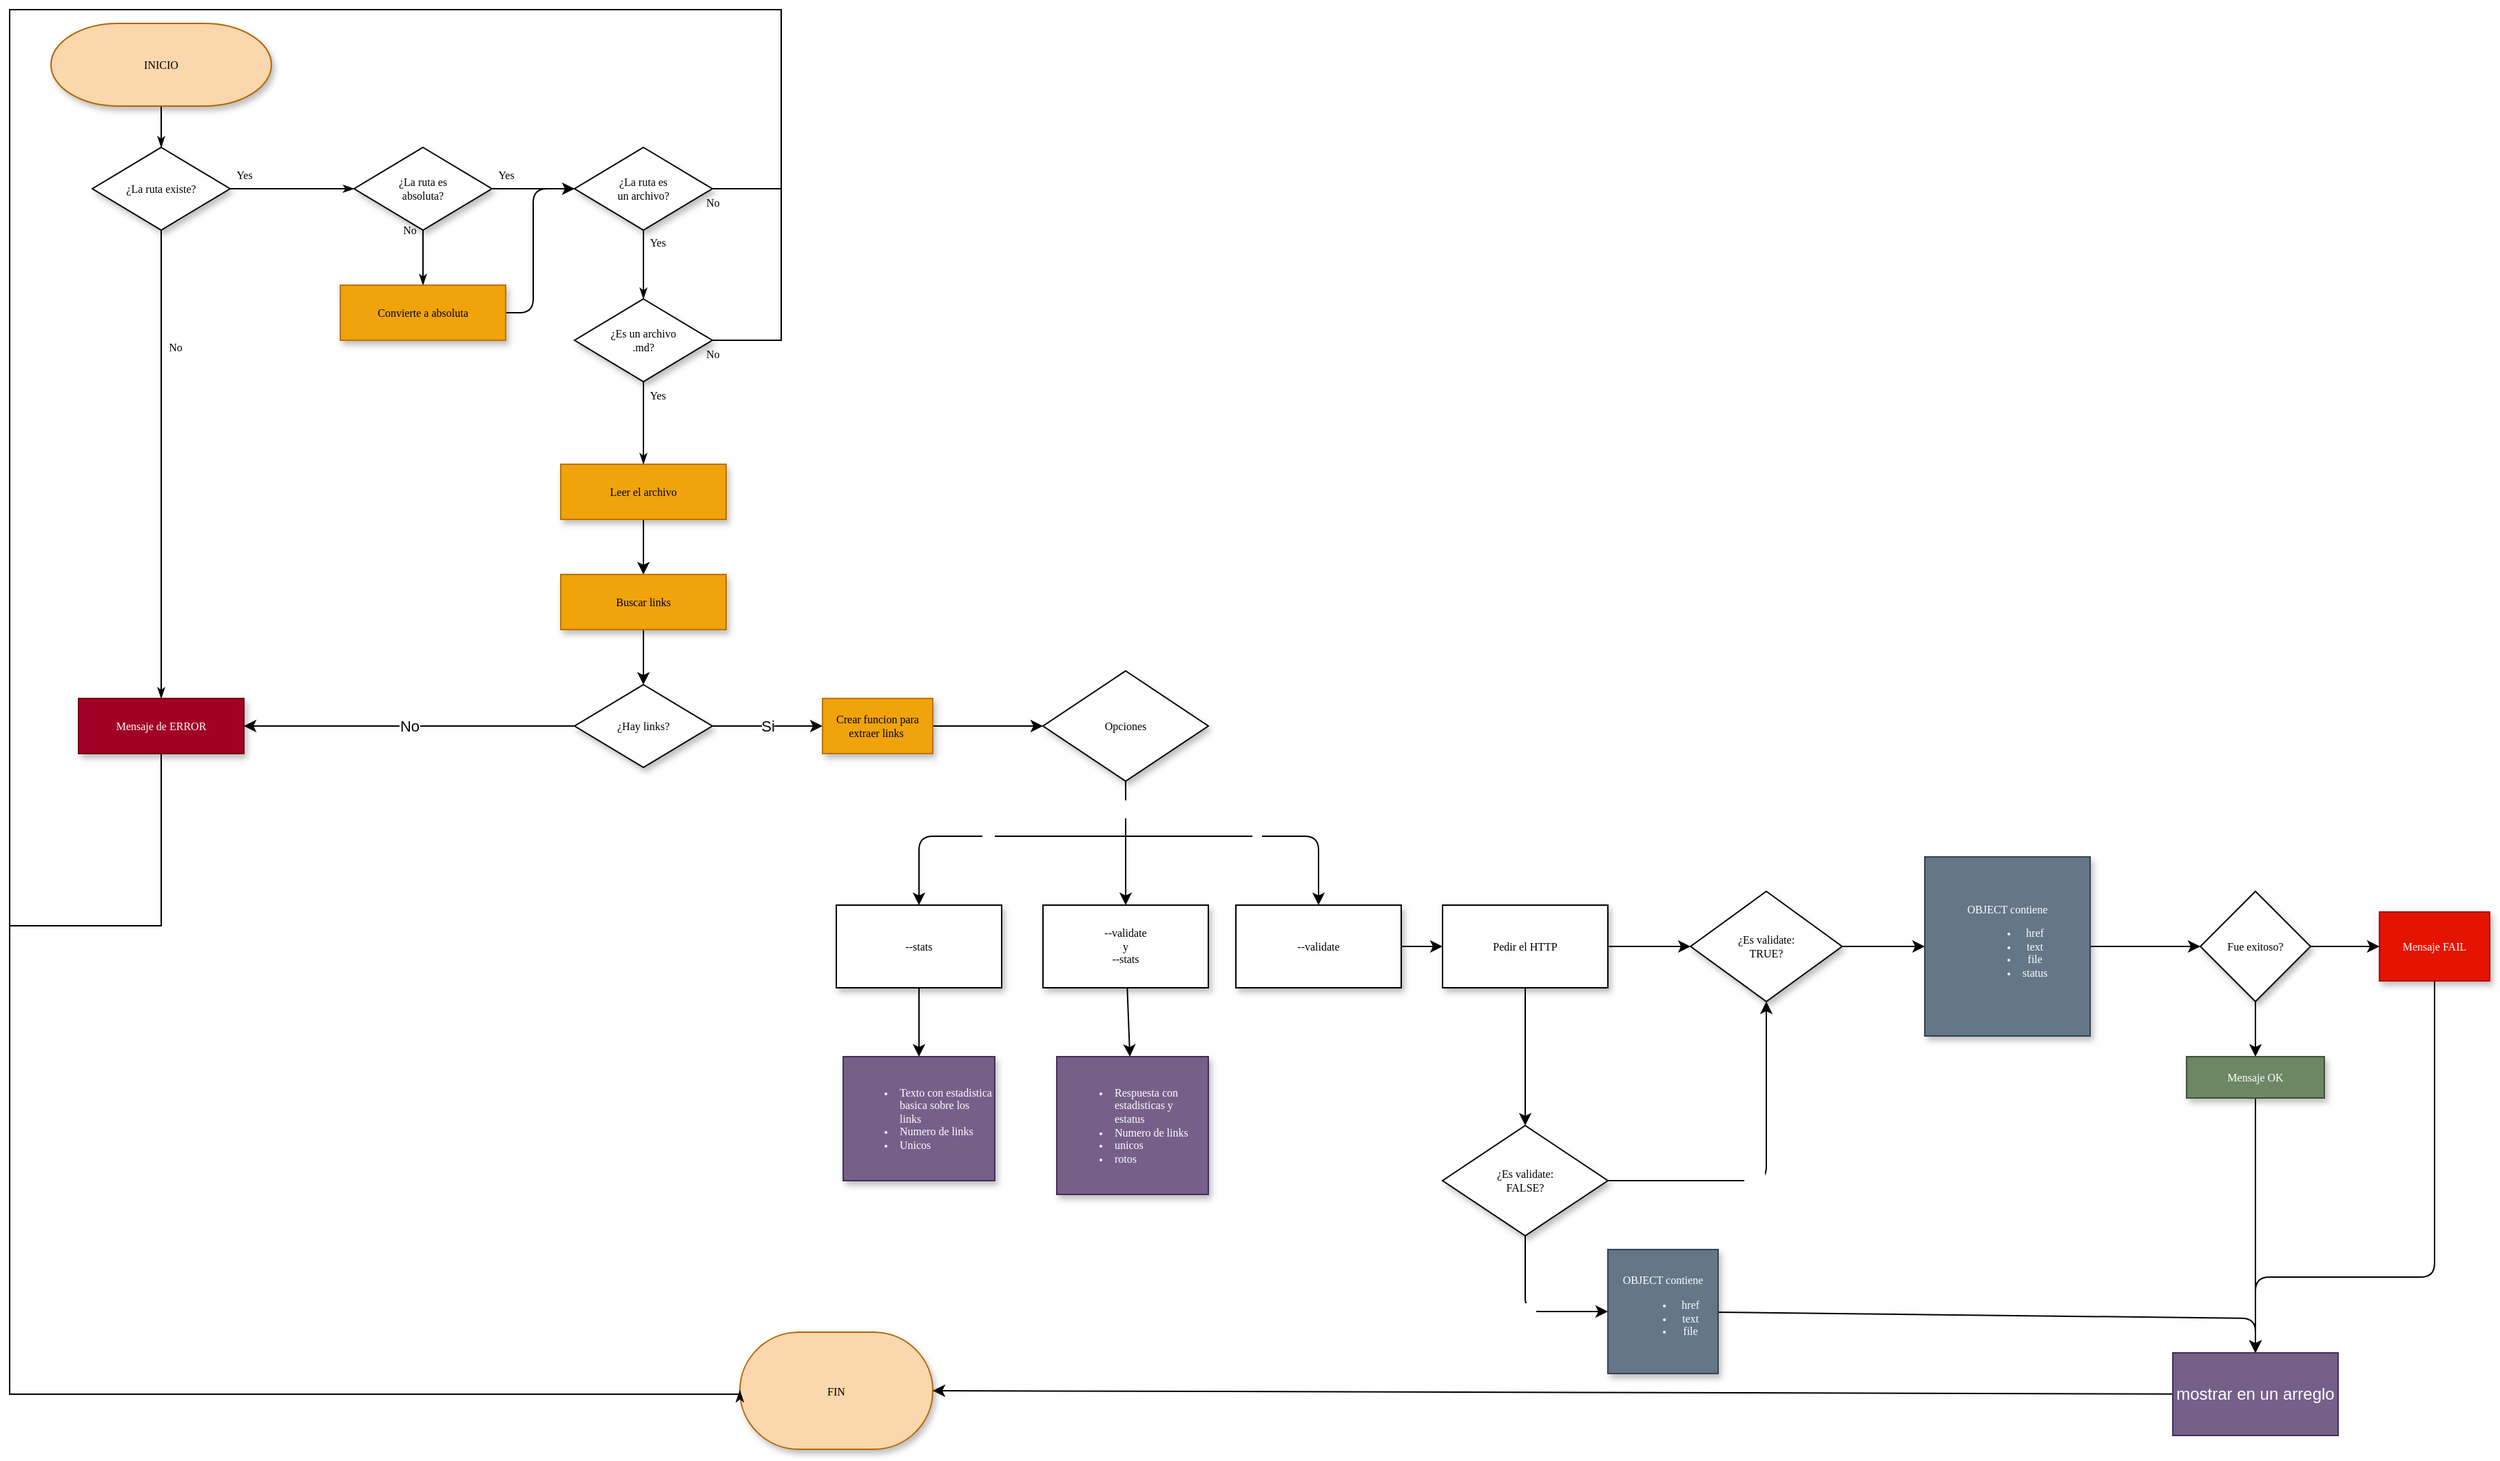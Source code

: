 <mxfile>
    <diagram name="Page-1" id="edf60f1a-56cd-e834-aa8a-f176f3a09ee4">
        <mxGraphModel dx="2060" dy="809" grid="1" gridSize="10" guides="1" tooltips="1" connect="1" arrows="1" fold="1" page="1" pageScale="1" pageWidth="1100" pageHeight="850" background="none" math="0" shadow="0">
            <root>
                <mxCell id="0"/>
                <mxCell id="1" parent="0"/>
                <mxCell id="60e70716793133e9-32" style="edgeStyle=orthogonalEdgeStyle;rounded=0;html=1;labelBackgroundColor=none;startSize=5;endArrow=classicThin;endFill=1;endSize=5;jettySize=auto;orthogonalLoop=1;strokeWidth=1;fontFamily=Verdana;fontSize=8;exitX=0.5;exitY=1;exitDx=0;exitDy=0;exitPerimeter=0;" parent="1" source="4" target="60e70716793133e9-5" edge="1">
                    <mxGeometry relative="1" as="geometry">
                        <mxPoint x="350" y="180" as="sourcePoint"/>
                    </mxGeometry>
                </mxCell>
                <mxCell id="60e70716793133e9-33" value="Yes" style="edgeStyle=orthogonalEdgeStyle;rounded=0;html=1;labelBackgroundColor=none;startSize=5;endArrow=classicThin;endFill=1;endSize=5;jettySize=auto;orthogonalLoop=1;strokeWidth=1;fontFamily=Verdana;fontSize=8" parent="1" source="60e70716793133e9-5" target="60e70716793133e9-7" edge="1">
                    <mxGeometry x="-0.778" y="10" relative="1" as="geometry">
                        <mxPoint as="offset"/>
                    </mxGeometry>
                </mxCell>
                <mxCell id="60e70716793133e9-37" value="No" style="edgeStyle=orthogonalEdgeStyle;rounded=0;html=1;labelBackgroundColor=none;startSize=5;endArrow=classicThin;endFill=1;endSize=5;jettySize=auto;orthogonalLoop=1;strokeWidth=1;fontFamily=Verdana;fontSize=8" parent="1" source="60e70716793133e9-5" target="60e70716793133e9-9" edge="1">
                    <mxGeometry x="-0.5" y="10" relative="1" as="geometry">
                        <mxPoint as="offset"/>
                    </mxGeometry>
                </mxCell>
                <mxCell id="60e70716793133e9-5" value="¿La ruta existe?" style="rhombus;whiteSpace=wrap;html=1;rounded=0;shadow=1;labelBackgroundColor=none;strokeWidth=1;fontFamily=Verdana;fontSize=8;align=center;" parent="1" vertex="1">
                    <mxGeometry x="200" y="220" width="100" height="60" as="geometry"/>
                </mxCell>
                <mxCell id="60e70716793133e9-34" value="Yes" style="edgeStyle=orthogonalEdgeStyle;rounded=0;html=1;labelBackgroundColor=none;startSize=5;endArrow=classicThin;endFill=1;endSize=5;jettySize=auto;orthogonalLoop=1;strokeWidth=1;fontFamily=Verdana;fontSize=8" parent="1" source="60e70716793133e9-7" edge="1">
                    <mxGeometry x="-0.667" y="10" relative="1" as="geometry">
                        <mxPoint as="offset"/>
                        <mxPoint x="550" y="250" as="targetPoint"/>
                    </mxGeometry>
                </mxCell>
                <mxCell id="60e70716793133e9-35" value="No" style="edgeStyle=orthogonalEdgeStyle;rounded=0;html=1;labelBackgroundColor=none;startSize=5;endArrow=classicThin;endFill=1;endSize=5;jettySize=auto;orthogonalLoop=1;strokeWidth=1;fontFamily=Verdana;fontSize=8" parent="1" source="60e70716793133e9-7" target="60e70716793133e9-10" edge="1">
                    <mxGeometry x="-1" y="-10" relative="1" as="geometry">
                        <mxPoint x="440" y="300" as="targetPoint"/>
                        <Array as="points"/>
                        <mxPoint as="offset"/>
                    </mxGeometry>
                </mxCell>
                <mxCell id="60e70716793133e9-7" value="¿La ruta es &lt;br&gt;absoluta?" style="rhombus;whiteSpace=wrap;html=1;rounded=0;shadow=1;labelBackgroundColor=none;strokeWidth=1;fontFamily=Verdana;fontSize=8;align=center;" parent="1" vertex="1">
                    <mxGeometry x="390" y="220" width="100" height="60" as="geometry"/>
                </mxCell>
                <mxCell id="60e70716793133e9-38" style="edgeStyle=orthogonalEdgeStyle;rounded=0;html=1;labelBackgroundColor=none;startSize=5;endArrow=classicThin;endFill=1;endSize=5;jettySize=auto;orthogonalLoop=1;strokeWidth=1;fontFamily=Verdana;fontSize=8;entryX=0;entryY=0.5;entryDx=0;entryDy=0;entryPerimeter=0;" parent="1" source="60e70716793133e9-9" target="60e70716793133e9-30" edge="1">
                    <mxGeometry relative="1" as="geometry">
                        <mxPoint x="250" y="410" as="targetPoint"/>
                        <Array as="points">
                            <mxPoint x="250" y="785"/>
                            <mxPoint x="140" y="785"/>
                            <mxPoint x="140" y="1125"/>
                        </Array>
                    </mxGeometry>
                </mxCell>
                <mxCell id="60e70716793133e9-9" value="Mensaje de ERROR" style="whiteSpace=wrap;html=1;rounded=0;shadow=1;labelBackgroundColor=none;strokeWidth=1;fontFamily=Verdana;fontSize=8;align=center;fillColor=#a20025;fontColor=#ffffff;strokeColor=#6F0000;" parent="1" vertex="1">
                    <mxGeometry x="190" y="620" width="120" height="40" as="geometry"/>
                </mxCell>
                <mxCell id="6" style="edgeStyle=none;html=1;entryX=0;entryY=0.5;entryDx=0;entryDy=0;exitX=1;exitY=0.5;exitDx=0;exitDy=0;" edge="1" parent="1" source="60e70716793133e9-10" target="5">
                    <mxGeometry relative="1" as="geometry">
                        <Array as="points">
                            <mxPoint x="520" y="340"/>
                            <mxPoint x="520" y="250"/>
                        </Array>
                    </mxGeometry>
                </mxCell>
                <mxCell id="60e70716793133e9-10" value="Convierte a absoluta" style="whiteSpace=wrap;html=1;rounded=0;shadow=1;labelBackgroundColor=none;strokeWidth=1;fontFamily=Verdana;fontSize=8;align=center;fillColor=#f0a30a;fontColor=#000000;strokeColor=#BD7000;" parent="1" vertex="1">
                    <mxGeometry x="380" y="320" width="120" height="40" as="geometry"/>
                </mxCell>
                <mxCell id="60e70716793133e9-30" value="&lt;font color=&quot;#000000&quot;&gt;FIN&lt;/font&gt;" style="strokeWidth=1;html=1;shape=mxgraph.flowchart.terminator;whiteSpace=wrap;rounded=0;shadow=1;labelBackgroundColor=none;fontFamily=Verdana;fontSize=8;align=center;sketch=0;fillColor=#fad7ac;strokeColor=#b46504;" parent="1" vertex="1">
                    <mxGeometry x="670" y="1080" width="140" height="85" as="geometry"/>
                </mxCell>
                <mxCell id="4" value="&lt;font color=&quot;#000000&quot;&gt;INICIO&lt;/font&gt;" style="strokeWidth=1;html=1;shape=mxgraph.flowchart.terminator;whiteSpace=wrap;rounded=0;shadow=1;labelBackgroundColor=none;fontFamily=Verdana;fontSize=8;align=center;fillColor=#fad7ac;strokeColor=#b46504;" vertex="1" parent="1">
                    <mxGeometry x="170" y="130" width="160" height="60" as="geometry"/>
                </mxCell>
                <mxCell id="5" value="¿La ruta es &lt;br&gt;un archivo?" style="rhombus;whiteSpace=wrap;html=1;rounded=0;shadow=1;labelBackgroundColor=none;strokeWidth=1;fontFamily=Verdana;fontSize=8;align=center;" vertex="1" parent="1">
                    <mxGeometry x="550" y="220" width="100" height="60" as="geometry"/>
                </mxCell>
                <mxCell id="7" value="Yes" style="edgeStyle=orthogonalEdgeStyle;rounded=0;html=1;labelBackgroundColor=none;startSize=5;endArrow=classicThin;endFill=1;endSize=5;jettySize=auto;orthogonalLoop=1;strokeWidth=1;fontFamily=Verdana;fontSize=8;exitX=0.5;exitY=1;exitDx=0;exitDy=0;" edge="1" parent="1" source="5">
                    <mxGeometry x="-0.667" y="10" relative="1" as="geometry">
                        <mxPoint as="offset"/>
                        <mxPoint x="500" y="260" as="sourcePoint"/>
                        <mxPoint x="600" y="330" as="targetPoint"/>
                    </mxGeometry>
                </mxCell>
                <mxCell id="8" value="No" style="edgeStyle=orthogonalEdgeStyle;rounded=0;html=1;labelBackgroundColor=none;startSize=5;endArrow=classicThin;endFill=1;endSize=5;jettySize=auto;orthogonalLoop=1;strokeWidth=1;fontFamily=Verdana;fontSize=8;exitX=1;exitY=0.5;exitDx=0;exitDy=0;entryX=0;entryY=0.5;entryDx=0;entryDy=0;entryPerimeter=0;" edge="1" parent="1" source="5" target="60e70716793133e9-30">
                    <mxGeometry x="-1" y="-10" relative="1" as="geometry">
                        <mxPoint x="280" y="875" as="targetPoint"/>
                        <Array as="points">
                            <mxPoint x="700" y="250"/>
                            <mxPoint x="700" y="120"/>
                            <mxPoint x="140" y="120"/>
                            <mxPoint x="140" y="1125"/>
                        </Array>
                        <mxPoint as="offset"/>
                        <mxPoint x="450" y="290" as="sourcePoint"/>
                    </mxGeometry>
                </mxCell>
                <mxCell id="9" value="¿Es un archivo&lt;br&gt;.md?" style="rhombus;whiteSpace=wrap;html=1;rounded=0;shadow=1;labelBackgroundColor=none;strokeWidth=1;fontFamily=Verdana;fontSize=8;align=center;" vertex="1" parent="1">
                    <mxGeometry x="550" y="330" width="100" height="60" as="geometry"/>
                </mxCell>
                <mxCell id="10" value="No" style="edgeStyle=orthogonalEdgeStyle;rounded=0;html=1;labelBackgroundColor=none;startSize=5;endArrow=classicThin;endFill=1;endSize=5;jettySize=auto;orthogonalLoop=1;strokeWidth=1;fontFamily=Verdana;fontSize=8;exitX=1;exitY=0.5;exitDx=0;exitDy=0;entryX=0;entryY=0.5;entryDx=0;entryDy=0;entryPerimeter=0;" edge="1" parent="1" source="9" target="60e70716793133e9-30">
                    <mxGeometry x="-1" y="-10" relative="1" as="geometry">
                        <mxPoint x="280" y="875" as="targetPoint"/>
                        <Array as="points">
                            <mxPoint x="700" y="360"/>
                            <mxPoint x="700" y="120"/>
                            <mxPoint x="140" y="120"/>
                            <mxPoint x="140" y="1125"/>
                        </Array>
                        <mxPoint as="offset"/>
                        <mxPoint x="660" y="260" as="sourcePoint"/>
                    </mxGeometry>
                </mxCell>
                <mxCell id="11" value="Yes" style="edgeStyle=orthogonalEdgeStyle;rounded=0;html=1;labelBackgroundColor=none;startSize=5;endArrow=classicThin;endFill=1;endSize=5;jettySize=auto;orthogonalLoop=1;strokeWidth=1;fontFamily=Verdana;fontSize=8;exitX=0.5;exitY=1;exitDx=0;exitDy=0;entryX=0.5;entryY=0;entryDx=0;entryDy=0;" edge="1" parent="1" source="9" target="12">
                    <mxGeometry x="-0.667" y="10" relative="1" as="geometry">
                        <mxPoint as="offset"/>
                        <mxPoint x="610" y="290" as="sourcePoint"/>
                        <mxPoint x="600" y="440" as="targetPoint"/>
                    </mxGeometry>
                </mxCell>
                <mxCell id="14" value="" style="edgeStyle=none;html=1;" edge="1" parent="1" source="12" target="13">
                    <mxGeometry relative="1" as="geometry"/>
                </mxCell>
                <mxCell id="12" value="Leer el archivo" style="whiteSpace=wrap;html=1;rounded=0;shadow=1;labelBackgroundColor=none;strokeWidth=1;fontFamily=Verdana;fontSize=8;align=center;fillColor=#f0a30a;fontColor=#000000;strokeColor=#BD7000;" vertex="1" parent="1">
                    <mxGeometry x="540" y="450" width="120" height="40" as="geometry"/>
                </mxCell>
                <mxCell id="16" value="" style="edgeStyle=none;html=1;" edge="1" parent="1" source="13" target="15">
                    <mxGeometry relative="1" as="geometry"/>
                </mxCell>
                <mxCell id="13" value="Buscar links" style="whiteSpace=wrap;html=1;rounded=0;shadow=1;labelBackgroundColor=none;strokeWidth=1;fontFamily=Verdana;fontSize=8;align=center;fillColor=#f0a30a;fontColor=#000000;strokeColor=#BD7000;" vertex="1" parent="1">
                    <mxGeometry x="540" y="530" width="120" height="40" as="geometry"/>
                </mxCell>
                <mxCell id="18" value="No" style="edgeStyle=none;html=1;entryX=1;entryY=0.5;entryDx=0;entryDy=0;" edge="1" parent="1" source="15" target="60e70716793133e9-9">
                    <mxGeometry relative="1" as="geometry">
                        <mxPoint x="480" y="640" as="targetPoint"/>
                    </mxGeometry>
                </mxCell>
                <mxCell id="20" value="Si" style="edgeStyle=none;html=1;" edge="1" parent="1" source="15" target="19">
                    <mxGeometry relative="1" as="geometry"/>
                </mxCell>
                <mxCell id="15" value="¿Hay links?" style="rhombus;whiteSpace=wrap;html=1;rounded=0;shadow=1;labelBackgroundColor=none;strokeWidth=1;fontFamily=Verdana;fontSize=8;align=center;" vertex="1" parent="1">
                    <mxGeometry x="550" y="610" width="100" height="60" as="geometry"/>
                </mxCell>
                <mxCell id="25" value="" style="edgeStyle=none;html=1;fontColor=#000000;" edge="1" parent="1" source="19" target="24">
                    <mxGeometry relative="1" as="geometry"/>
                </mxCell>
                <mxCell id="19" value="Crear funcion para extraer links&amp;nbsp;" style="whiteSpace=wrap;html=1;fontSize=8;fontFamily=Verdana;rounded=0;shadow=1;labelBackgroundColor=none;strokeWidth=1;fillColor=#f0a30a;fontColor=#000000;strokeColor=#BD7000;" vertex="1" parent="1">
                    <mxGeometry x="730" y="620" width="80" height="40" as="geometry"/>
                </mxCell>
                <mxCell id="27" value="&lt;font color=&quot;#ffffff&quot;&gt;SI&lt;/font&gt;" style="edgeStyle=none;html=1;fontColor=#000000;" edge="1" parent="1" source="24" target="26">
                    <mxGeometry x="-0.556" relative="1" as="geometry">
                        <Array as="points">
                            <mxPoint x="950" y="710"/>
                        </Array>
                        <mxPoint as="offset"/>
                    </mxGeometry>
                </mxCell>
                <mxCell id="29" value="Si" style="edgeStyle=none;html=1;fontColor=#FFFFFF;" edge="1" parent="1" target="28">
                    <mxGeometry relative="1" as="geometry">
                        <mxPoint x="950" y="720" as="sourcePoint"/>
                        <Array as="points">
                            <mxPoint x="800" y="720"/>
                        </Array>
                    </mxGeometry>
                </mxCell>
                <mxCell id="31" value="si" style="edgeStyle=none;html=1;fontColor=#FFFFFF;" edge="1" parent="1" target="30">
                    <mxGeometry relative="1" as="geometry">
                        <mxPoint x="950" y="720" as="sourcePoint"/>
                        <Array as="points">
                            <mxPoint x="1020" y="720"/>
                            <mxPoint x="1090" y="720"/>
                        </Array>
                    </mxGeometry>
                </mxCell>
                <mxCell id="24" value="Opciones" style="rhombus;whiteSpace=wrap;html=1;fontSize=8;fontFamily=Verdana;rounded=0;shadow=1;labelBackgroundColor=none;strokeWidth=1;" vertex="1" parent="1">
                    <mxGeometry x="890" y="600" width="120" height="80" as="geometry"/>
                </mxCell>
                <mxCell id="58" value="" style="edgeStyle=none;html=1;fontColor=#FFFFFF;" edge="1" parent="1" source="26" target="57">
                    <mxGeometry relative="1" as="geometry"/>
                </mxCell>
                <mxCell id="26" value="--validate &lt;br&gt;y&lt;br&gt;--stats" style="whiteSpace=wrap;html=1;fontSize=8;fontFamily=Verdana;rounded=0;shadow=1;labelBackgroundColor=none;strokeWidth=1;" vertex="1" parent="1">
                    <mxGeometry x="890" y="770" width="120" height="60" as="geometry"/>
                </mxCell>
                <mxCell id="56" value="" style="edgeStyle=none;html=1;fontColor=#FFFFFF;" edge="1" parent="1" source="28" target="55">
                    <mxGeometry relative="1" as="geometry"/>
                </mxCell>
                <mxCell id="28" value="--stats" style="whiteSpace=wrap;html=1;fontSize=8;fontFamily=Verdana;rounded=0;shadow=1;labelBackgroundColor=none;strokeWidth=1;" vertex="1" parent="1">
                    <mxGeometry x="740" y="770" width="120" height="60" as="geometry"/>
                </mxCell>
                <mxCell id="33" value="" style="edgeStyle=none;html=1;fontColor=#FFFFFF;exitX=0.5;exitY=1;exitDx=0;exitDy=0;" edge="1" parent="1" source="42" target="32">
                    <mxGeometry relative="1" as="geometry"/>
                </mxCell>
                <mxCell id="35" value="" style="edgeStyle=none;html=1;fontColor=#FFFFFF;exitX=1;exitY=0.5;exitDx=0;exitDy=0;" edge="1" parent="1" source="42" target="34">
                    <mxGeometry relative="1" as="geometry"/>
                </mxCell>
                <mxCell id="43" value="" style="edgeStyle=none;html=1;fontColor=#FFFFFF;" edge="1" parent="1" source="30" target="42">
                    <mxGeometry relative="1" as="geometry"/>
                </mxCell>
                <mxCell id="30" value="--validate" style="whiteSpace=wrap;html=1;fontSize=8;fontFamily=Verdana;rounded=0;shadow=1;labelBackgroundColor=none;strokeWidth=1;" vertex="1" parent="1">
                    <mxGeometry x="1030" y="770" width="120" height="60" as="geometry"/>
                </mxCell>
                <mxCell id="45" value="Si" style="edgeStyle=none;html=1;fontColor=#FFFFFF;" edge="1" parent="1" source="32" target="44">
                    <mxGeometry relative="1" as="geometry">
                        <Array as="points">
                            <mxPoint x="1240" y="1065"/>
                        </Array>
                    </mxGeometry>
                </mxCell>
                <mxCell id="46" style="edgeStyle=none;html=1;exitX=1;exitY=0.5;exitDx=0;exitDy=0;entryX=0.5;entryY=1;entryDx=0;entryDy=0;fontColor=#FFFFFF;" edge="1" parent="1" source="32" target="34">
                    <mxGeometry relative="1" as="geometry">
                        <Array as="points">
                            <mxPoint x="1415" y="970"/>
                        </Array>
                    </mxGeometry>
                </mxCell>
                <mxCell id="47" value="No" style="edgeLabel;html=1;align=center;verticalAlign=middle;resizable=0;points=[];fontColor=#FFFFFF;" vertex="1" connectable="0" parent="46">
                    <mxGeometry x="-0.14" y="2" relative="1" as="geometry">
                        <mxPoint as="offset"/>
                    </mxGeometry>
                </mxCell>
                <mxCell id="32" value="¿Es validate:&lt;br&gt;FALSE?" style="rhombus;whiteSpace=wrap;html=1;fontSize=8;fontFamily=Verdana;rounded=0;shadow=1;labelBackgroundColor=none;strokeWidth=1;" vertex="1" parent="1">
                    <mxGeometry x="1180" y="930" width="120" height="80" as="geometry"/>
                </mxCell>
                <mxCell id="41" value="" style="edgeStyle=none;html=1;fontColor=#FFFFFF;" edge="1" parent="1" source="34" target="40">
                    <mxGeometry relative="1" as="geometry"/>
                </mxCell>
                <mxCell id="34" value="&lt;span&gt;¿Es validate:&lt;/span&gt;&lt;br&gt;&lt;span&gt;TRUE?&lt;/span&gt;" style="rhombus;whiteSpace=wrap;html=1;fontSize=8;fontFamily=Verdana;rounded=0;shadow=1;labelBackgroundColor=none;strokeWidth=1;" vertex="1" parent="1">
                    <mxGeometry x="1360" y="760" width="110" height="80" as="geometry"/>
                </mxCell>
                <mxCell id="49" value="" style="edgeStyle=none;html=1;fontColor=#FFFFFF;" edge="1" parent="1" source="40" target="48">
                    <mxGeometry relative="1" as="geometry"/>
                </mxCell>
                <mxCell id="40" value="OBJECT contiene&lt;br&gt;&lt;ul&gt;&lt;li&gt;href&lt;/li&gt;&lt;li&gt;text&lt;/li&gt;&lt;li&gt;file&lt;/li&gt;&lt;li&gt;status&lt;/li&gt;&lt;/ul&gt;" style="whiteSpace=wrap;html=1;fontSize=8;fontFamily=Verdana;rounded=0;shadow=1;labelBackgroundColor=none;strokeWidth=1;fillColor=#647687;fontColor=#ffffff;strokeColor=#314354;" vertex="1" parent="1">
                    <mxGeometry x="1530" y="735" width="120" height="130" as="geometry"/>
                </mxCell>
                <mxCell id="42" value="Pedir el HTTP" style="whiteSpace=wrap;html=1;fontSize=8;fontFamily=Verdana;rounded=0;shadow=1;labelBackgroundColor=none;strokeWidth=1;" vertex="1" parent="1">
                    <mxGeometry x="1180" y="770" width="120" height="60" as="geometry"/>
                </mxCell>
                <mxCell id="61" style="edgeStyle=none;html=1;entryX=0.5;entryY=0;entryDx=0;entryDy=0;fontColor=#FFFFFF;" edge="1" parent="1" source="44" target="59">
                    <mxGeometry relative="1" as="geometry">
                        <Array as="points">
                            <mxPoint x="1770" y="1070"/>
                        </Array>
                    </mxGeometry>
                </mxCell>
                <mxCell id="44" value="OBJECT contiene&lt;br&gt;&lt;ul&gt;&lt;li&gt;href&lt;/li&gt;&lt;li&gt;text&lt;/li&gt;&lt;li&gt;file&lt;/li&gt;&lt;/ul&gt;" style="whiteSpace=wrap;html=1;fontSize=8;fontFamily=Verdana;rounded=0;shadow=1;labelBackgroundColor=none;strokeWidth=1;fillColor=#647687;fontColor=#ffffff;strokeColor=#314354;" vertex="1" parent="1">
                    <mxGeometry x="1300" y="1020" width="80" height="90" as="geometry"/>
                </mxCell>
                <mxCell id="51" value="" style="edgeStyle=none;html=1;fontColor=#FFFFFF;" edge="1" parent="1" source="48" target="50">
                    <mxGeometry relative="1" as="geometry"/>
                </mxCell>
                <mxCell id="53" value="" style="edgeStyle=none;html=1;fontColor=#FFFFFF;" edge="1" parent="1" source="48" target="52">
                    <mxGeometry relative="1" as="geometry"/>
                </mxCell>
                <mxCell id="48" value="Fue exitoso?" style="rhombus;whiteSpace=wrap;html=1;fontSize=8;fontFamily=Verdana;rounded=0;shadow=1;labelBackgroundColor=none;strokeWidth=1;" vertex="1" parent="1">
                    <mxGeometry x="1730" y="760" width="80" height="80" as="geometry"/>
                </mxCell>
                <mxCell id="63" style="edgeStyle=none;html=1;entryX=0.5;entryY=0;entryDx=0;entryDy=0;fontColor=#FFFFFF;" edge="1" parent="1" source="50" target="59">
                    <mxGeometry relative="1" as="geometry">
                        <Array as="points">
                            <mxPoint x="1900" y="1040"/>
                            <mxPoint x="1770" y="1040"/>
                        </Array>
                    </mxGeometry>
                </mxCell>
                <mxCell id="50" value="Mensaje FAIL" style="whiteSpace=wrap;html=1;fontSize=8;fontFamily=Verdana;rounded=0;shadow=1;labelBackgroundColor=none;strokeWidth=1;fillColor=#e51400;strokeColor=#B20000;fontColor=#ffffff;" vertex="1" parent="1">
                    <mxGeometry x="1860" y="775" width="80" height="50" as="geometry"/>
                </mxCell>
                <mxCell id="60" style="edgeStyle=none;html=1;entryX=0.5;entryY=0;entryDx=0;entryDy=0;fontColor=#FFFFFF;" edge="1" parent="1" source="52" target="59">
                    <mxGeometry relative="1" as="geometry"/>
                </mxCell>
                <mxCell id="52" value="Mensaje OK" style="whiteSpace=wrap;html=1;fontSize=8;fontFamily=Verdana;rounded=0;shadow=1;labelBackgroundColor=none;strokeWidth=1;fillColor=#6d8764;fontColor=#ffffff;strokeColor=#3A5431;" vertex="1" parent="1">
                    <mxGeometry x="1720" y="880" width="100" height="30" as="geometry"/>
                </mxCell>
                <mxCell id="55" value="&lt;ul&gt;&lt;li style=&quot;text-align: left&quot;&gt;Texto con estadistica basica sobre los links&lt;/li&gt;&lt;li style=&quot;text-align: left&quot;&gt;Numero de links&lt;/li&gt;&lt;li style=&quot;text-align: left&quot;&gt;Unicos&lt;/li&gt;&lt;/ul&gt;" style="whiteSpace=wrap;html=1;fontSize=8;fontFamily=Verdana;rounded=0;shadow=1;labelBackgroundColor=none;strokeWidth=1;fillColor=#76608a;fontColor=#ffffff;strokeColor=#432D57;" vertex="1" parent="1">
                    <mxGeometry x="745" y="880" width="110" height="90" as="geometry"/>
                </mxCell>
                <mxCell id="57" value="&lt;ul&gt;&lt;li&gt;Respuesta con estadisticas y estatus&amp;nbsp;&lt;/li&gt;&lt;li&gt;Numero de links&lt;/li&gt;&lt;li&gt;unicos&lt;/li&gt;&lt;li&gt;rotos&lt;/li&gt;&lt;/ul&gt;" style="rounded=0;whiteSpace=wrap;html=1;fontSize=8;fontFamily=Verdana;shadow=1;labelBackgroundColor=none;strokeWidth=1;align=left;fillColor=#76608a;fontColor=#ffffff;strokeColor=#432D57;" vertex="1" parent="1">
                    <mxGeometry x="900" y="880" width="110" height="100" as="geometry"/>
                </mxCell>
                <mxCell id="62" style="edgeStyle=none;html=1;entryX=1;entryY=0.5;entryDx=0;entryDy=0;entryPerimeter=0;fontColor=#FFFFFF;" edge="1" parent="1" source="59" target="60e70716793133e9-30">
                    <mxGeometry relative="1" as="geometry"/>
                </mxCell>
                <mxCell id="59" value="mostrar en un arreglo" style="rounded=0;whiteSpace=wrap;html=1;labelBackgroundColor=none;sketch=0;fontColor=#ffffff;fillColor=#76608a;strokeColor=#432D57;" vertex="1" parent="1">
                    <mxGeometry x="1710" y="1095" width="120" height="60" as="geometry"/>
                </mxCell>
            </root>
        </mxGraphModel>
    </diagram>
</mxfile>